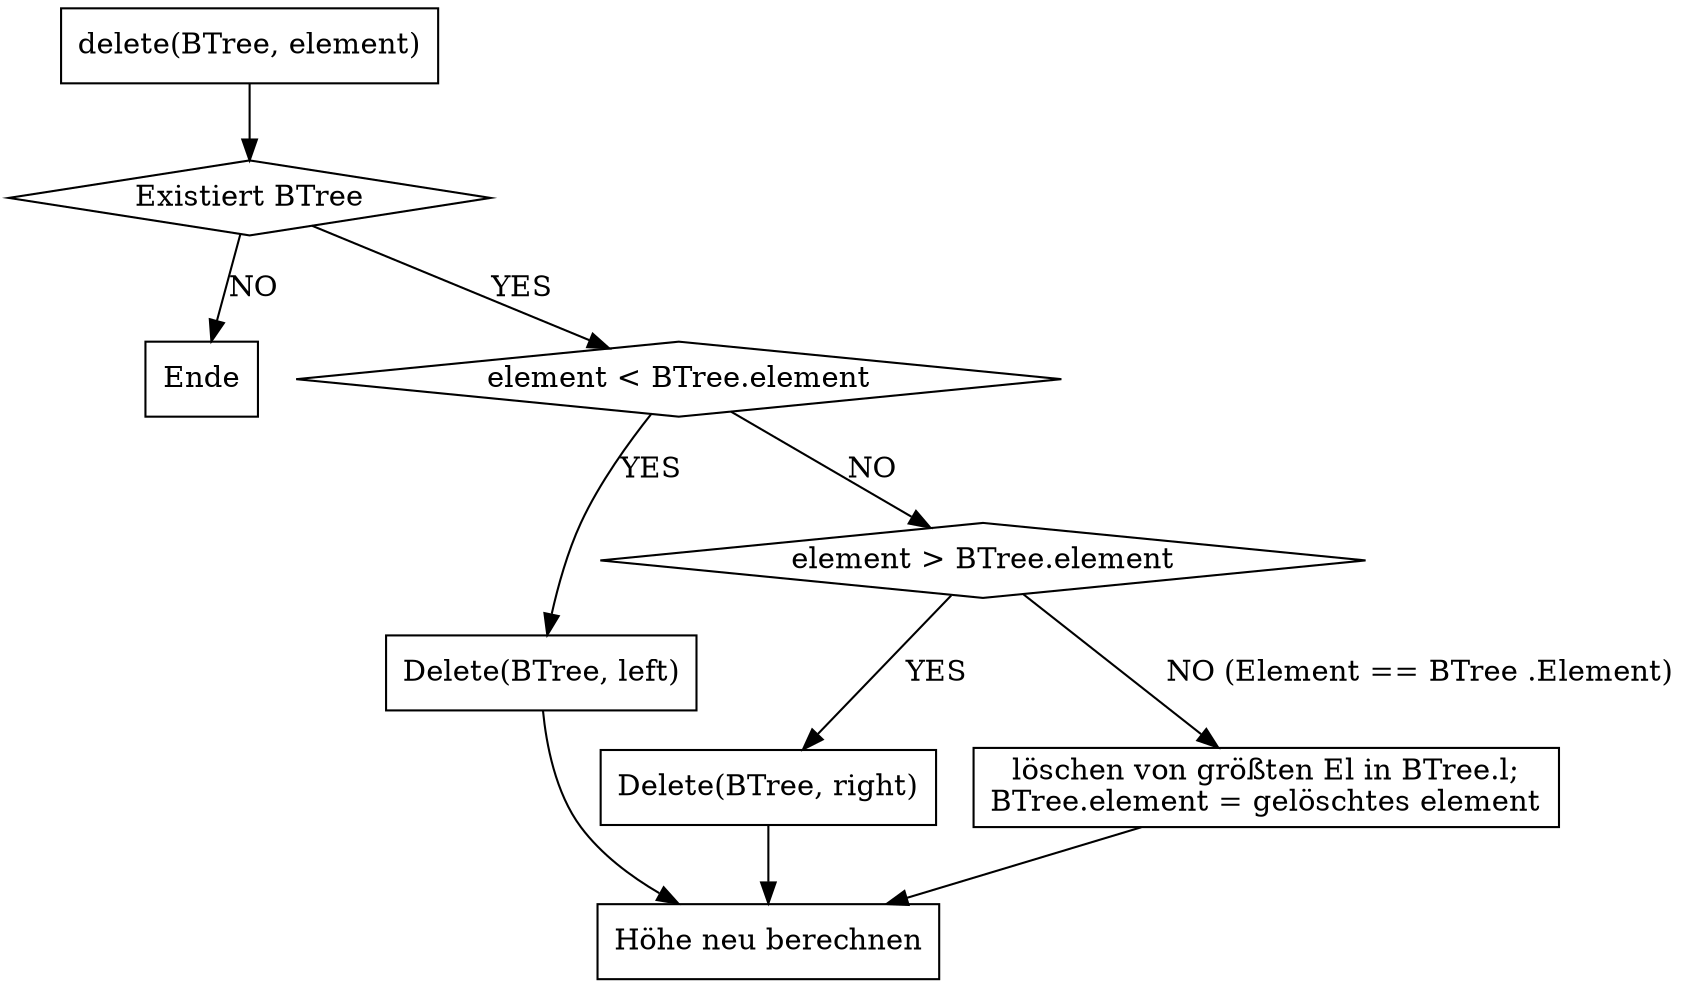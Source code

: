digraph Q {

node [shape = box];
compound = true;

    a1 [label = "delete(BTree, element)"]
    a1 -> a2
    a2 [label = "Existiert BTree" shape = diamond]
    a2-> b2 [label = "NO"]
    b2 [label = "Ende"]
    a2 -> a3 [label = "YES"]
    a3 [label = "element < BTree.element" shape = diamond]
    a3 -> smaller [label = "YES"]
    a3 -> a4 [label = "NO"]
    a4 [label = "element > BTree.element" shape = diamond]
    a4 -> larger [label = "YES"]
    a4 -> hilfs [label = "NO (Element == BTree .Element)"]
    hilfs [label = "löschen von größten El in BTree.l;\nBTree.element = gelöschtes element"]
    hilfs -> hohe
    hohe [label = "Höhe neu berechnen"]

    smaller [label = "Delete(BTree, left)"] smaller -> hohe
    larger [label = "Delete(BTree, right)"] larger -> hohe
}

